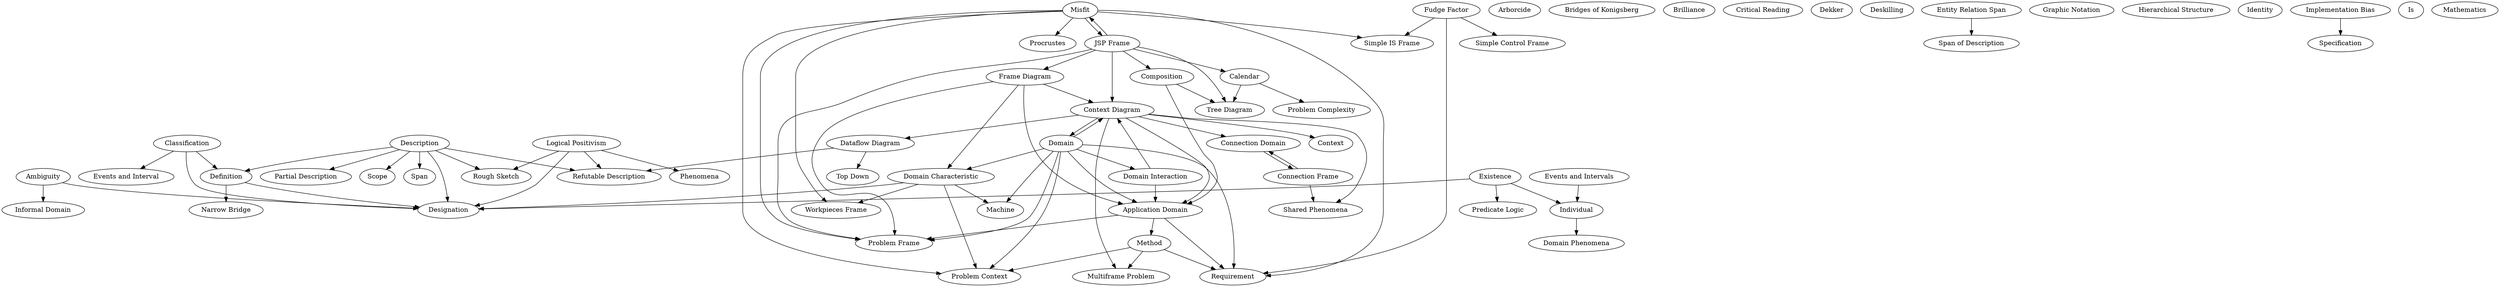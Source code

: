 digraph { 
  Ambiguity -> "Informal Domain";
  Ambiguity -> "Designation";
  "Application Domain" -> "Problem Frame";
  "Application Domain" -> "Method";
  "Application Domain" -> "Requirement";
  "Arborcide";
  "Bridges of Konigsberg";
  "Brilliance";
  "Calendar" -> "Problem Complexity";
  "Calendar" -> "Tree Diagram";
  "Classification" -> "Designation";
  "Classification" -> "Events and Interval";
  "Classification" -> "Definition";
  "Composition" -> "Application Domain";
  "Composition" -> "Tree Diagram";
  "Connection Domain" -> "Connection Frame";
  "Connection Frame" -> "Shared Phenomena";
  "Connection Frame" -> "Connection Domain";
   "Context Diagram" -> "Dataflow Diagram";
   "Context Diagram" -> "Application Domain";
   "Context Diagram" -> "Domain";
   "Context Diagram" -> "Context", "Multiframe Problem", "Shared Phenomena", "Connection Domain";
   "Critical Reading";
   "Dataflow Diagram" -> "Refutable Description", "Top Down";
   "Definition" -> "Designation";
   "Definition" -> "Narrow Bridge";
   "Dekker";
   "Description" -> "Designation", "Rough Sketch", "Refutable Description", "Definition", "Partial Description", "Scope", "Span";
   "Designation";
   "Deskilling";
   "Domain Characteristic" -> "Problem Context", "Machine", "Designation", "Workpieces Frame";
   "Domain Interaction" -> "Application Domain", "Context Diagram";
   "Domain" -> "Problem Context", "Machine", "Application Domain", "Requirement", "Context Diagram", "Domain Characteristic", "Domain Interaction", "Problem Frame";
   "Entity Relation Span" -> "Span of Description";
   "Events and Intervals" -> "Individual";
   "Existence" -> "Predicate Logic", "Designation", "Individual";
   "Frame Diagram" -> "Context Diagram", "Application Domain", "Problem Frame", "Domain Characteristic";
   "Fudge Factor" -> "Simple IS Frame", "Requirement", "Simple Control Frame";
   "Graphic Notation";
   "Hierarchical Structure";
   "Identity";
   "Implementation Bias" -> "Specification";
   "Individual" -> "Domain Phenomena";
   "Informal Domain";
   "Is";
   "JSP Frame" -> "Problem Frame", "Frame Diagram", "Context Diagram", "Tree Diagram", "Composition", "Misfit", "Calendar";
   "Logical Positivism" -> "Designation", "Phenomena", "Rough Sketch", "Refutable Description";
   "Machine";
   "Mathematics";
   "Method" -> "Multiframe Problem", "Problem Context", "Requirement";
   "Misfit" -> "Problem Frame", "Procrustes", "Workpieces Frame", "Problem Context", "Requirement", "Simple IS Frame", "JSP Frame"



}
